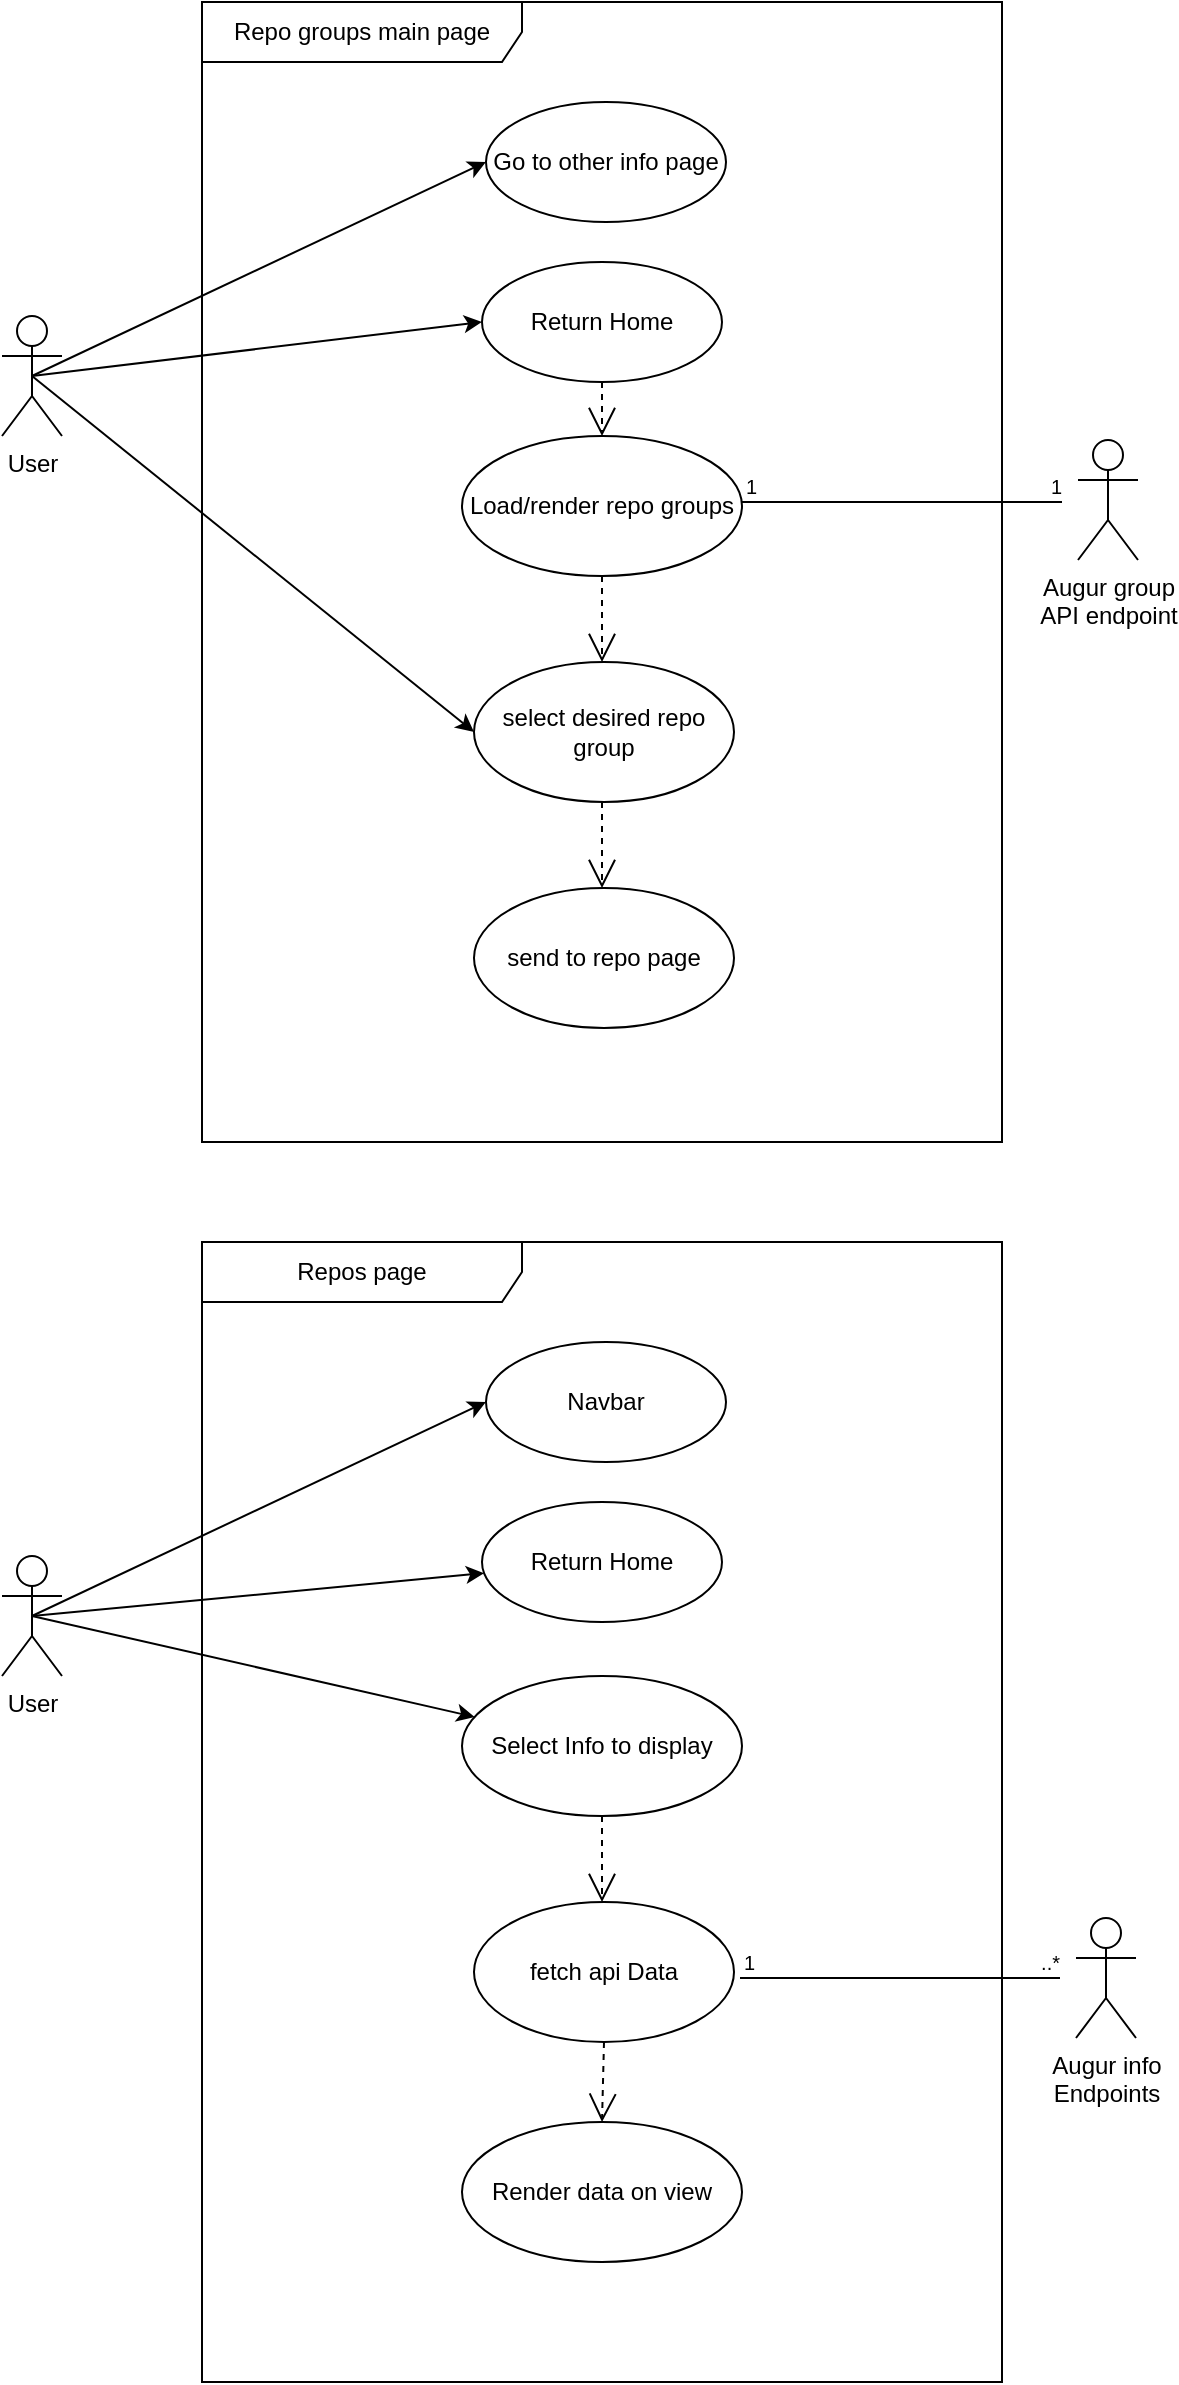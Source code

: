<mxfile version="12.2.0" type="device" pages="1"><diagram id="YmjoRfArFSZW3NfoYQpB" name="Page-1"><mxGraphModel dx="712" dy="363" grid="1" gridSize="10" guides="1" tooltips="1" connect="1" arrows="1" fold="1" page="1" pageScale="1" pageWidth="850" pageHeight="1100" math="0" shadow="0"><root><mxCell id="0"/><mxCell id="1" parent="0"/><mxCell id="RgQeC5_RPX_uvSTSYTtX-1" value="Repo groups main page" style="shape=umlFrame;whiteSpace=wrap;html=1;width=160;height=30;" parent="1" vertex="1"><mxGeometry x="280" y="80" width="400" height="570" as="geometry"/></mxCell><mxCell id="RgQeC5_RPX_uvSTSYTtX-13" style="rounded=0;orthogonalLoop=1;jettySize=auto;html=1;exitX=0.5;exitY=0.5;exitDx=0;exitDy=0;exitPerimeter=0;entryX=0;entryY=0.5;entryDx=0;entryDy=0;" parent="1" source="RgQeC5_RPX_uvSTSYTtX-2" target="RgQeC5_RPX_uvSTSYTtX-23" edge="1"><mxGeometry relative="1" as="geometry"><mxPoint x="400" y="267" as="targetPoint"/></mxGeometry></mxCell><mxCell id="RgQeC5_RPX_uvSTSYTtX-21" style="edgeStyle=none;rounded=0;orthogonalLoop=1;jettySize=auto;html=1;exitX=0.5;exitY=0.5;exitDx=0;exitDy=0;exitPerimeter=0;entryX=0;entryY=0.5;entryDx=0;entryDy=0;" parent="1" source="RgQeC5_RPX_uvSTSYTtX-2" target="RgQeC5_RPX_uvSTSYTtX-18" edge="1"><mxGeometry relative="1" as="geometry"/></mxCell><mxCell id="Wu_wsry2U4hBFIHBVNAw-3" style="rounded=0;orthogonalLoop=1;jettySize=auto;html=1;exitX=0.5;exitY=0.5;exitDx=0;exitDy=0;exitPerimeter=0;entryX=0;entryY=0.5;entryDx=0;entryDy=0;" edge="1" parent="1" source="RgQeC5_RPX_uvSTSYTtX-2" target="RgQeC5_RPX_uvSTSYTtX-14"><mxGeometry relative="1" as="geometry"/></mxCell><mxCell id="RgQeC5_RPX_uvSTSYTtX-2" value="User" style="shape=umlActor;verticalLabelPosition=bottom;labelBackgroundColor=#ffffff;verticalAlign=top;html=1;" parent="1" vertex="1"><mxGeometry x="180" y="237" width="30" height="60" as="geometry"/></mxCell><mxCell id="RgQeC5_RPX_uvSTSYTtX-12" value="Load/render repo groups" style="ellipse;whiteSpace=wrap;html=1;" parent="1" vertex="1"><mxGeometry x="410" y="297" width="140" height="70" as="geometry"/></mxCell><mxCell id="RgQeC5_RPX_uvSTSYTtX-14" value="Return Home" style="ellipse;whiteSpace=wrap;html=1;" parent="1" vertex="1"><mxGeometry x="420" y="210" width="120" height="60" as="geometry"/></mxCell><mxCell id="RgQeC5_RPX_uvSTSYTtX-17" value="" style="endArrow=open;endSize=12;dashed=1;html=1;entryX=0.5;entryY=0;entryDx=0;entryDy=0;exitX=0.5;exitY=1;exitDx=0;exitDy=0;" parent="1" source="RgQeC5_RPX_uvSTSYTtX-14" target="RgQeC5_RPX_uvSTSYTtX-12" edge="1"><mxGeometry x="0.125" y="20" width="160" relative="1" as="geometry"><mxPoint x="170" y="150" as="sourcePoint"/><mxPoint x="210" y="160" as="targetPoint"/><mxPoint as="offset"/></mxGeometry></mxCell><mxCell id="RgQeC5_RPX_uvSTSYTtX-18" value="Go to other info page" style="ellipse;whiteSpace=wrap;html=1;" parent="1" vertex="1"><mxGeometry x="422" y="130" width="120" height="60" as="geometry"/></mxCell><mxCell id="RgQeC5_RPX_uvSTSYTtX-22" value="" style="endArrow=open;endSize=12;dashed=1;html=1;exitX=0.5;exitY=1;exitDx=0;exitDy=0;entryX=0.5;entryY=0.579;entryDx=0;entryDy=0;entryPerimeter=0;" parent="1" source="RgQeC5_RPX_uvSTSYTtX-12" target="RgQeC5_RPX_uvSTSYTtX-1" edge="1"><mxGeometry x="0.069" y="-10" width="160" relative="1" as="geometry"><mxPoint x="430" y="400" as="sourcePoint"/><mxPoint x="590" y="400" as="targetPoint"/><mxPoint as="offset"/></mxGeometry></mxCell><mxCell id="RgQeC5_RPX_uvSTSYTtX-23" value="select desired repo group" style="ellipse;whiteSpace=wrap;html=1;" parent="1" vertex="1"><mxGeometry x="416" y="410" width="130" height="70" as="geometry"/></mxCell><mxCell id="RgQeC5_RPX_uvSTSYTtX-25" value="Augur group &lt;br&gt;API endpoint" style="shape=umlActor;verticalLabelPosition=bottom;labelBackgroundColor=#ffffff;verticalAlign=top;html=1;" parent="1" vertex="1"><mxGeometry x="718" y="299" width="30" height="60" as="geometry"/></mxCell><mxCell id="RgQeC5_RPX_uvSTSYTtX-29" value="" style="endArrow=none;html=1;edgeStyle=orthogonalEdgeStyle;" parent="1" edge="1"><mxGeometry relative="1" as="geometry"><mxPoint x="550" y="330" as="sourcePoint"/><mxPoint x="710" y="330" as="targetPoint"/></mxGeometry></mxCell><mxCell id="RgQeC5_RPX_uvSTSYTtX-30" value="1" style="resizable=0;html=1;align=left;verticalAlign=bottom;labelBackgroundColor=#ffffff;fontSize=10;" parent="RgQeC5_RPX_uvSTSYTtX-29" connectable="0" vertex="1"><mxGeometry x="-1" relative="1" as="geometry"/></mxCell><mxCell id="RgQeC5_RPX_uvSTSYTtX-31" value="1" style="resizable=0;html=1;align=right;verticalAlign=bottom;labelBackgroundColor=#ffffff;fontSize=10;" parent="RgQeC5_RPX_uvSTSYTtX-29" connectable="0" vertex="1"><mxGeometry x="1" relative="1" as="geometry"/></mxCell><mxCell id="RgQeC5_RPX_uvSTSYTtX-32" value="Repos page" style="shape=umlFrame;whiteSpace=wrap;html=1;width=160;height=30;" parent="1" vertex="1"><mxGeometry x="280" y="700" width="400" height="570" as="geometry"/></mxCell><mxCell id="RgQeC5_RPX_uvSTSYTtX-33" style="rounded=0;orthogonalLoop=1;jettySize=auto;html=1;exitX=0.5;exitY=0.5;exitDx=0;exitDy=0;exitPerimeter=0;" parent="1" source="RgQeC5_RPX_uvSTSYTtX-35" target="RgQeC5_RPX_uvSTSYTtX-37" edge="1"><mxGeometry relative="1" as="geometry"><mxPoint x="400" y="887" as="targetPoint"/></mxGeometry></mxCell><mxCell id="RgQeC5_RPX_uvSTSYTtX-34" style="edgeStyle=none;rounded=0;orthogonalLoop=1;jettySize=auto;html=1;exitX=0.5;exitY=0.5;exitDx=0;exitDy=0;exitPerimeter=0;entryX=0;entryY=0.5;entryDx=0;entryDy=0;" parent="1" source="RgQeC5_RPX_uvSTSYTtX-35" target="RgQeC5_RPX_uvSTSYTtX-40" edge="1"><mxGeometry relative="1" as="geometry"/></mxCell><mxCell id="RgQeC5_RPX_uvSTSYTtX-47" style="edgeStyle=none;rounded=0;orthogonalLoop=1;jettySize=auto;html=1;exitX=0.5;exitY=0.5;exitDx=0;exitDy=0;exitPerimeter=0;" parent="1" source="RgQeC5_RPX_uvSTSYTtX-35" target="RgQeC5_RPX_uvSTSYTtX-38" edge="1"><mxGeometry relative="1" as="geometry"/></mxCell><mxCell id="RgQeC5_RPX_uvSTSYTtX-35" value="User" style="shape=umlActor;verticalLabelPosition=bottom;labelBackgroundColor=#ffffff;verticalAlign=top;html=1;" parent="1" vertex="1"><mxGeometry x="180" y="857" width="30" height="60" as="geometry"/></mxCell><mxCell id="RgQeC5_RPX_uvSTSYTtX-37" value="Select Info to display" style="ellipse;whiteSpace=wrap;html=1;" parent="1" vertex="1"><mxGeometry x="410" y="917" width="140" height="70" as="geometry"/></mxCell><mxCell id="RgQeC5_RPX_uvSTSYTtX-38" value="Return Home" style="ellipse;whiteSpace=wrap;html=1;" parent="1" vertex="1"><mxGeometry x="420" y="830" width="120" height="60" as="geometry"/></mxCell><mxCell id="RgQeC5_RPX_uvSTSYTtX-40" value="Navbar" style="ellipse;whiteSpace=wrap;html=1;" parent="1" vertex="1"><mxGeometry x="422" y="750" width="120" height="60" as="geometry"/></mxCell><mxCell id="RgQeC5_RPX_uvSTSYTtX-41" value="" style="endArrow=open;endSize=12;dashed=1;html=1;exitX=0.5;exitY=1;exitDx=0;exitDy=0;entryX=0.5;entryY=0.579;entryDx=0;entryDy=0;entryPerimeter=0;" parent="1" source="RgQeC5_RPX_uvSTSYTtX-37" target="RgQeC5_RPX_uvSTSYTtX-32" edge="1"><mxGeometry x="0.069" y="-10" width="160" relative="1" as="geometry"><mxPoint x="430" y="1020" as="sourcePoint"/><mxPoint x="590" y="1020" as="targetPoint"/><mxPoint as="offset"/></mxGeometry></mxCell><mxCell id="RgQeC5_RPX_uvSTSYTtX-42" value="fetch api Data" style="ellipse;whiteSpace=wrap;html=1;" parent="1" vertex="1"><mxGeometry x="416" y="1030" width="130" height="70" as="geometry"/></mxCell><mxCell id="RgQeC5_RPX_uvSTSYTtX-43" value="Augur info &lt;br&gt;Endpoints" style="shape=umlActor;verticalLabelPosition=bottom;labelBackgroundColor=#ffffff;verticalAlign=top;html=1;" parent="1" vertex="1"><mxGeometry x="717" y="1038" width="30" height="60" as="geometry"/></mxCell><mxCell id="RgQeC5_RPX_uvSTSYTtX-44" value="" style="endArrow=none;html=1;edgeStyle=orthogonalEdgeStyle;" parent="1" edge="1"><mxGeometry relative="1" as="geometry"><mxPoint x="549" y="1068" as="sourcePoint"/><mxPoint x="709" y="1068" as="targetPoint"/></mxGeometry></mxCell><mxCell id="RgQeC5_RPX_uvSTSYTtX-45" value="1" style="resizable=0;html=1;align=left;verticalAlign=bottom;labelBackgroundColor=#ffffff;fontSize=10;" parent="RgQeC5_RPX_uvSTSYTtX-44" connectable="0" vertex="1"><mxGeometry x="-1" relative="1" as="geometry"/></mxCell><mxCell id="RgQeC5_RPX_uvSTSYTtX-46" value="..*" style="resizable=0;html=1;align=right;verticalAlign=bottom;labelBackgroundColor=#ffffff;fontSize=10;" parent="RgQeC5_RPX_uvSTSYTtX-44" connectable="0" vertex="1"><mxGeometry x="1" relative="1" as="geometry"><mxPoint as="offset"/></mxGeometry></mxCell><mxCell id="Wu_wsry2U4hBFIHBVNAw-1" value="Render data on view" style="ellipse;whiteSpace=wrap;html=1;" vertex="1" parent="1"><mxGeometry x="410" y="1140" width="140" height="70" as="geometry"/></mxCell><mxCell id="Wu_wsry2U4hBFIHBVNAw-2" value="" style="endArrow=open;endSize=12;dashed=1;html=1;exitX=0.5;exitY=1;exitDx=0;exitDy=0;entryX=0.5;entryY=0;entryDx=0;entryDy=0;" edge="1" parent="1" source="RgQeC5_RPX_uvSTSYTtX-42" target="Wu_wsry2U4hBFIHBVNAw-1"><mxGeometry x="-0.037" y="29" width="160" relative="1" as="geometry"><mxPoint x="500" y="1110" as="sourcePoint"/><mxPoint x="660" y="1110" as="targetPoint"/><mxPoint as="offset"/></mxGeometry></mxCell><mxCell id="Wu_wsry2U4hBFIHBVNAw-7" value="" style="endArrow=open;endSize=12;dashed=1;html=1;entryX=0.5;entryY=0.579;entryDx=0;entryDy=0;entryPerimeter=0;" edge="1" parent="1"><mxGeometry x="0.069" y="-10" width="160" relative="1" as="geometry"><mxPoint x="480" y="480" as="sourcePoint"/><mxPoint x="480" y="523.03" as="targetPoint"/><mxPoint as="offset"/></mxGeometry></mxCell><mxCell id="Wu_wsry2U4hBFIHBVNAw-8" value="send to repo page" style="ellipse;whiteSpace=wrap;html=1;" vertex="1" parent="1"><mxGeometry x="416" y="523" width="130" height="70" as="geometry"/></mxCell></root></mxGraphModel></diagram></mxfile>